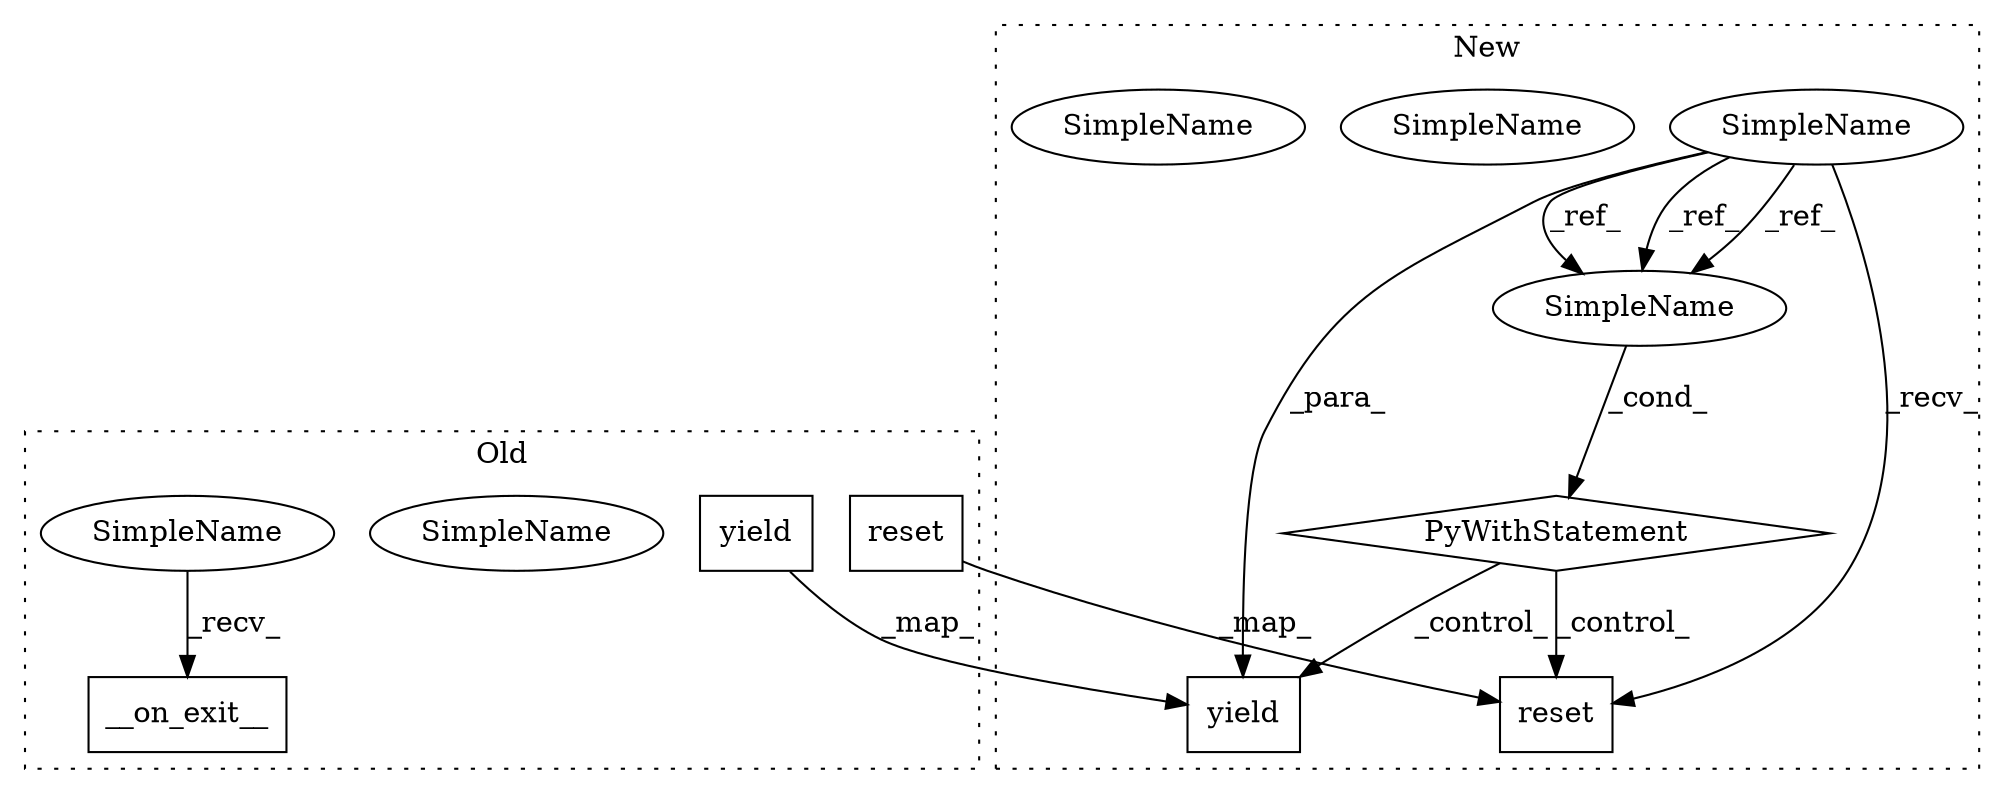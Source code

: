 digraph G {
subgraph cluster0 {
1 [label="__on_exit__" a="32" s="1334" l="13" shape="box"];
3 [label="yield" a="112" s="1300" l="7" shape="box"];
7 [label="reset" a="32" s="1287" l="7" shape="box"];
10 [label="SimpleName" a="42" s="1323" l="10" shape="ellipse"];
11 [label="SimpleName" a="42" s="1323" l="10" shape="ellipse"];
label = "Old";
style="dotted";
}
subgraph cluster1 {
2 [label="PyWithStatement" a="104" s="1276,1296" l="10,2" shape="diamond"];
4 [label="yield" a="112" s="1332" l="7" shape="box"];
5 [label="SimpleName" a="42" s="996" l="10" shape="ellipse"];
6 [label="SimpleName" a="42" s="1286" l="10" shape="ellipse"];
8 [label="reset" a="32" s="1317" l="7" shape="box"];
9 [label="SimpleName" a="42" s="1286" l="10" shape="ellipse"];
12 [label="SimpleName" a="42" s="1286" l="10" shape="ellipse"];
label = "New";
style="dotted";
}
2 -> 4 [label="_control_"];
2 -> 8 [label="_control_"];
3 -> 4 [label="_map_"];
5 -> 4 [label="_para_"];
5 -> 8 [label="_recv_"];
5 -> 12 [label="_ref_"];
5 -> 12 [label="_ref_"];
5 -> 12 [label="_ref_"];
7 -> 8 [label="_map_"];
11 -> 1 [label="_recv_"];
12 -> 2 [label="_cond_"];
}